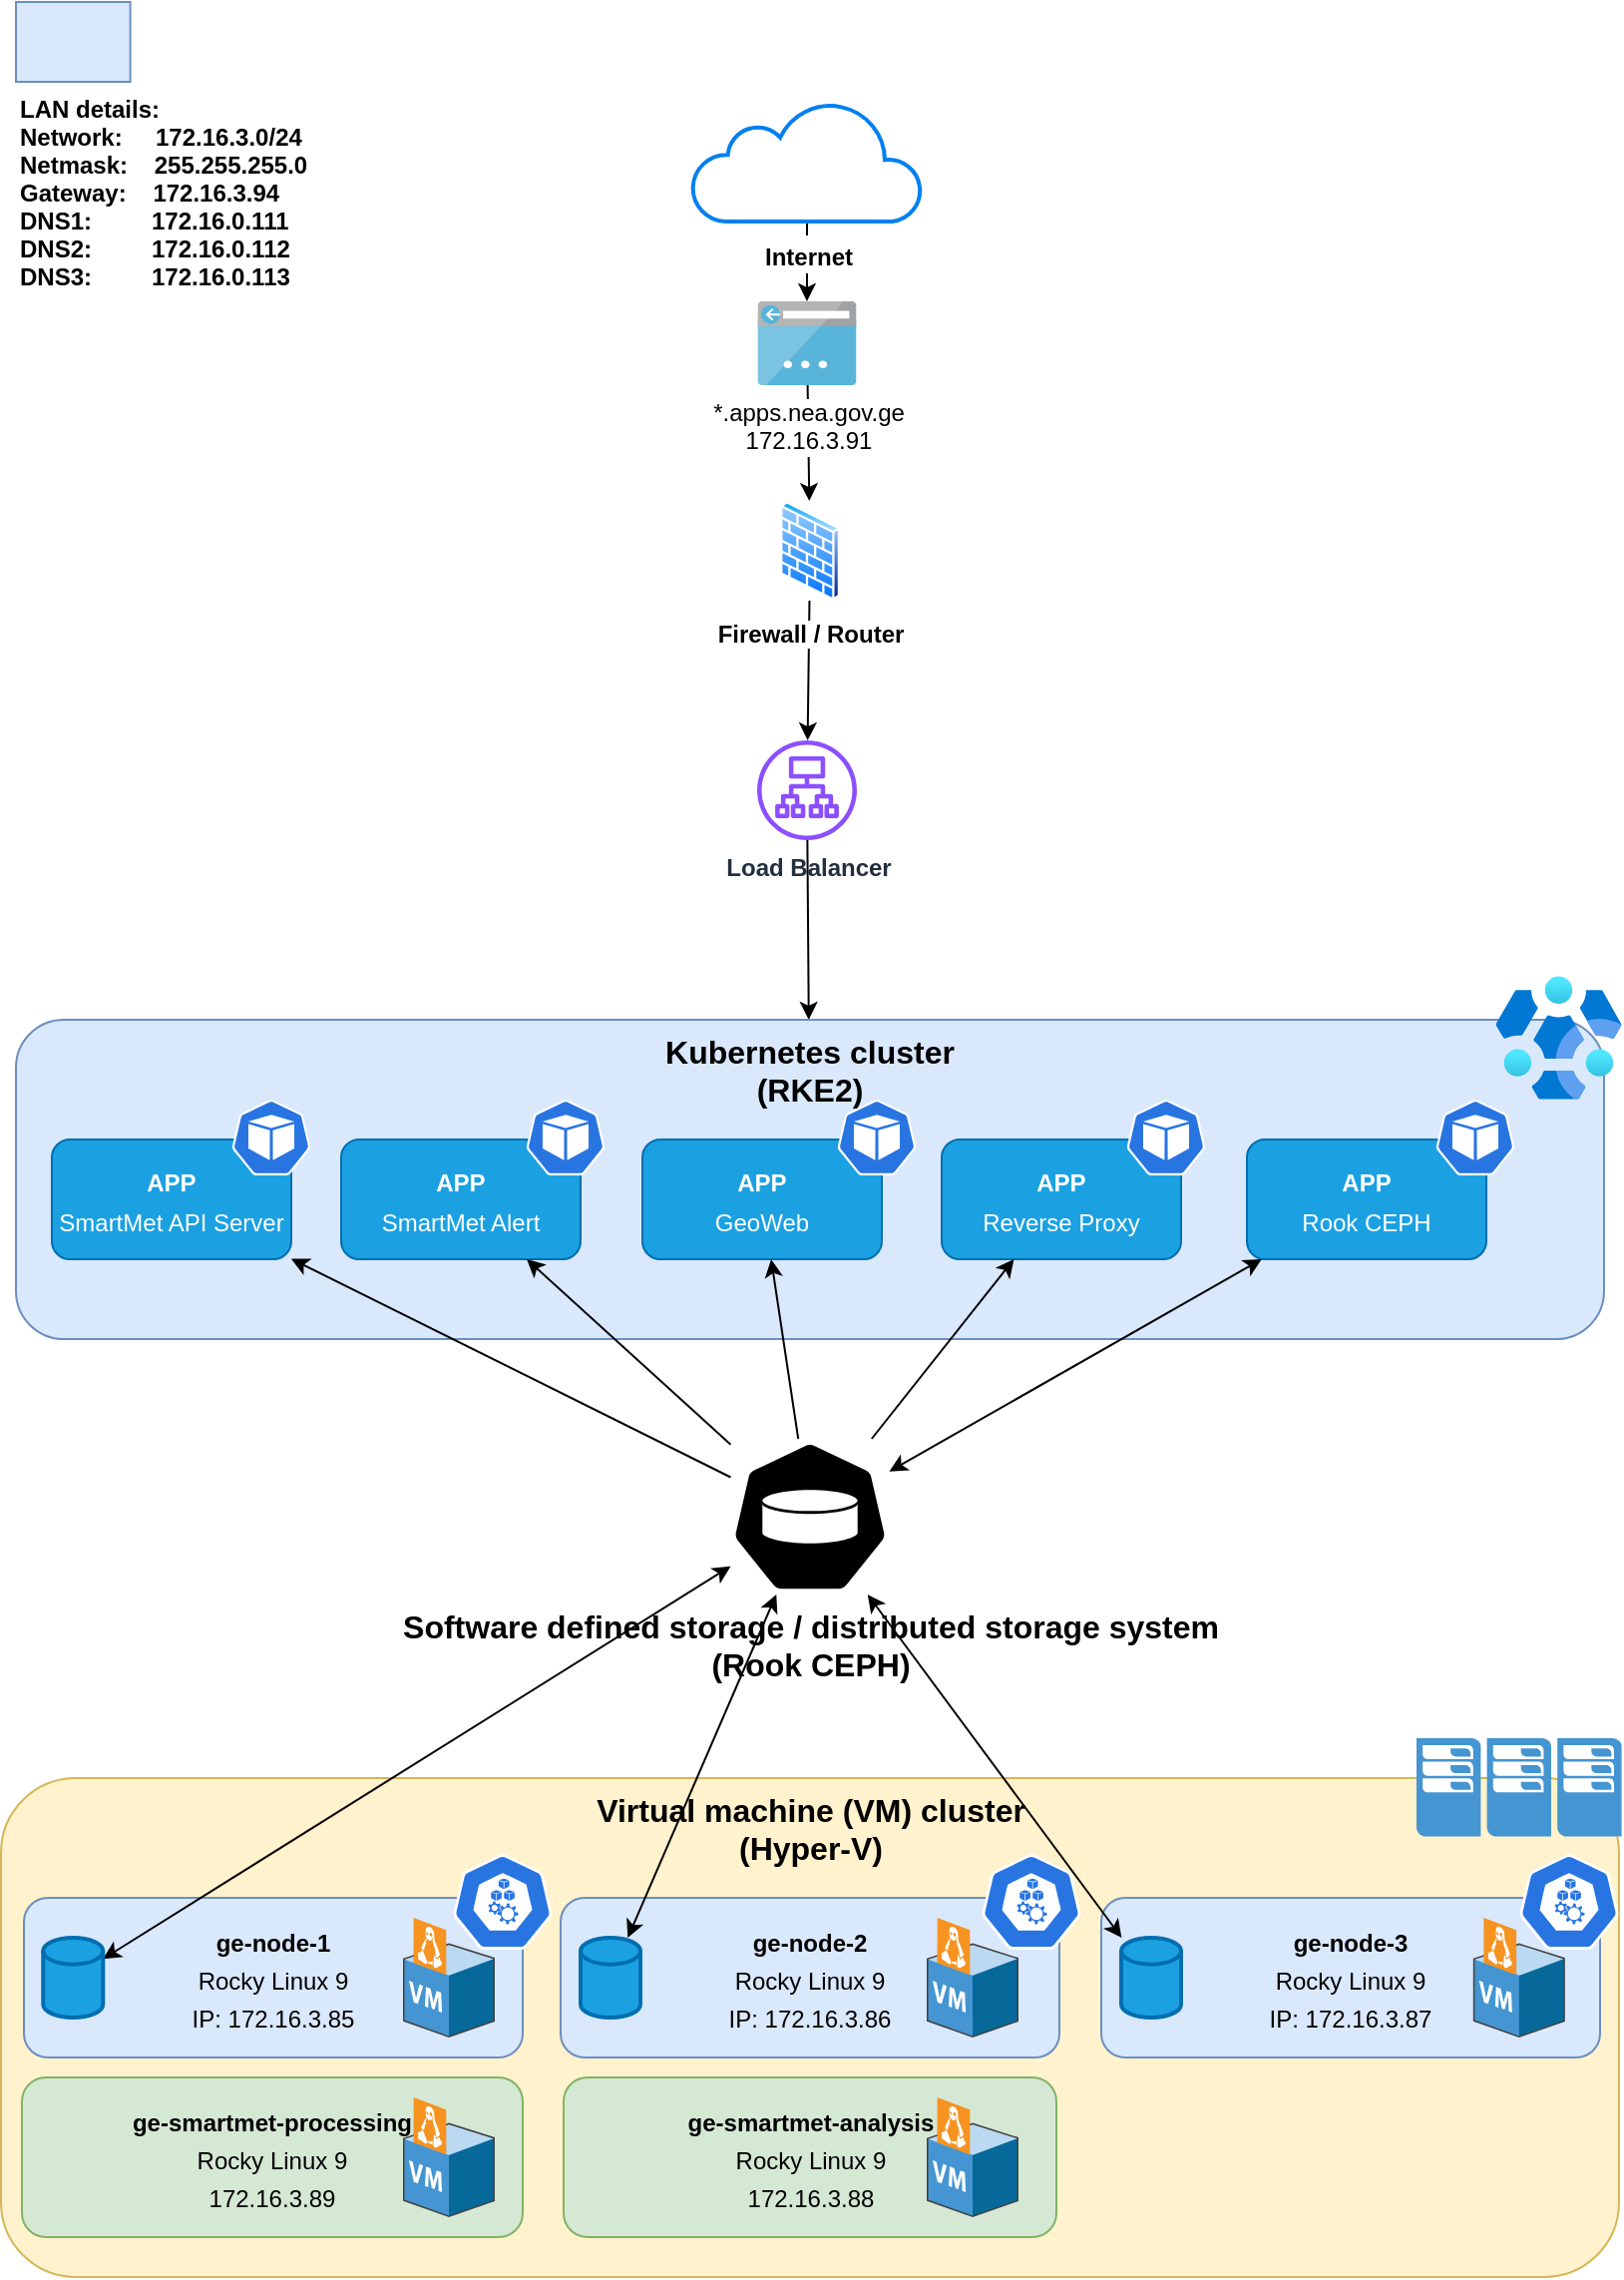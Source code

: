 <mxfile version="28.2.8">
  <diagram name="Page-1" id="Rj1dO5r0o6vdtNth5Kvn">
    <mxGraphModel dx="1135" dy="792" grid="1" gridSize="10" guides="1" tooltips="1" connect="1" arrows="1" fold="1" page="1" pageScale="1" pageWidth="827" pageHeight="1169" math="0" shadow="0">
      <root>
        <mxCell id="0" />
        <mxCell id="1" parent="0" />
        <mxCell id="YwwxYNbH1Q4O6F-gPvWA-10" value="" style="endArrow=classic;html=1;rounded=0;" edge="1" parent="1" source="YwwxYNbH1Q4O6F-gPvWA-21" target="8UoSEGxeWdp93AbzUFEN-13">
          <mxGeometry width="50" height="50" relative="1" as="geometry">
            <mxPoint x="414" y="430" as="sourcePoint" />
            <mxPoint x="580" y="500" as="targetPoint" />
          </mxGeometry>
        </mxCell>
        <mxCell id="YwwxYNbH1Q4O6F-gPvWA-12" value="" style="endArrow=classic;html=1;rounded=0;" edge="1" parent="1" source="EuM4S6Rn1pIJKmvvBv3M-6" target="YwwxYNbH1Q4O6F-gPvWA-54">
          <mxGeometry width="50" height="50" relative="1" as="geometry">
            <mxPoint x="580" y="110" as="sourcePoint" />
            <mxPoint x="412.5" y="180" as="targetPoint" />
          </mxGeometry>
        </mxCell>
        <mxCell id="8UoSEGxeWdp93AbzUFEN-4" value="&lt;div&gt;&lt;font style=&quot;font-size: 16px;&quot;&gt;&lt;b&gt;&lt;font&gt;Virtual machine (VM) cluster&lt;/font&gt;&lt;/b&gt;&lt;/font&gt;&lt;/div&gt;&lt;font style=&quot;font-size: 16px;&quot;&gt;&lt;b&gt;(Hyper-V)&lt;/b&gt;&lt;/font&gt;" style="rounded=1;whiteSpace=wrap;html=1;fillColor=#fff2cc;strokeColor=#d6b656;verticalAlign=top;" parent="1" vertex="1">
          <mxGeometry x="8.5" y="900" width="811" height="250" as="geometry" />
        </mxCell>
        <mxCell id="8UoSEGxeWdp93AbzUFEN-5" value="&lt;div&gt;&lt;font style=&quot;font-size: 12px;&quot;&gt;&lt;b&gt;ge-node-1&lt;/b&gt;&lt;/font&gt;&lt;/div&gt;&lt;div&gt;&lt;font style=&quot;font-size: 12px;&quot;&gt;Rocky Linux 9&lt;/font&gt;&lt;/div&gt;&lt;font style=&quot;font-size: 12px;&quot;&gt;IP: 172.16.3.85&lt;/font&gt;" style="rounded=1;whiteSpace=wrap;html=1;fontSize=16;fillColor=#dae8fc;strokeColor=#6c8ebf;" parent="1" vertex="1">
          <mxGeometry x="20" y="960" width="250" height="80" as="geometry" />
        </mxCell>
        <mxCell id="8UoSEGxeWdp93AbzUFEN-6" value="&lt;div&gt;&lt;font style=&quot;font-size: 12px;&quot;&gt;&lt;b&gt;ge-node-2&lt;/b&gt;&lt;/font&gt;&lt;/div&gt;&lt;div&gt;&lt;font style=&quot;font-size: 12px;&quot;&gt;Rocky Linux 9&lt;/font&gt;&lt;/div&gt;&lt;div&gt;&lt;font style=&quot;font-size: 12px;&quot;&gt;IP: 172.16.3.86&lt;/font&gt;&lt;/div&gt;" style="rounded=1;whiteSpace=wrap;html=1;fontSize=16;fillColor=#dae8fc;strokeColor=#6c8ebf;" parent="1" vertex="1">
          <mxGeometry x="289" y="960" width="250" height="80" as="geometry" />
        </mxCell>
        <mxCell id="8UoSEGxeWdp93AbzUFEN-13" value="&lt;font style=&quot;font-size: 16px;&quot;&gt;&lt;b&gt;Kubernetes cluster&lt;br&gt;(RKE2)&lt;/b&gt;&lt;/font&gt;" style="rounded=1;whiteSpace=wrap;html=1;fillColor=#dae8fc;strokeColor=#6c8ebf;verticalAlign=top;" parent="1" vertex="1">
          <mxGeometry x="16" y="520" width="796" height="160" as="geometry" />
        </mxCell>
        <mxCell id="8UoSEGxeWdp93AbzUFEN-16" value="&lt;div&gt;&lt;b&gt;&lt;font style=&quot;font-size: 12px;&quot;&gt;ge-smartmet-processing&lt;/font&gt;&lt;/b&gt;&lt;/div&gt;&lt;font style=&quot;font-size: 12px;&quot;&gt;Rocky Linux 9&lt;br&gt;&lt;font&gt;172.16.3.89&lt;/font&gt;&lt;/font&gt;" style="rounded=1;whiteSpace=wrap;html=1;fontSize=16;fillColor=#d5e8d4;strokeColor=#82b366;" parent="1" vertex="1">
          <mxGeometry x="19" y="1050" width="251" height="80" as="geometry" />
        </mxCell>
        <mxCell id="8UoSEGxeWdp93AbzUFEN-17" value="&lt;div&gt;&lt;b&gt;&lt;font style=&quot;font-size: 12px;&quot;&gt;ge-smartmet-analysis&lt;/font&gt;&lt;/b&gt;&lt;/div&gt;&lt;font style=&quot;font-size: 12px;&quot;&gt;Rocky Linux 9&lt;br&gt;&lt;font&gt;172.16.3.88&lt;/font&gt;&lt;/font&gt;" style="rounded=1;whiteSpace=wrap;html=1;fontSize=16;fillColor=#d5e8d4;strokeColor=#82b366;" parent="1" vertex="1">
          <mxGeometry x="290.5" y="1050" width="247" height="80" as="geometry" />
        </mxCell>
        <mxCell id="8UoSEGxeWdp93AbzUFEN-20" value="&lt;font style=&quot;font-size: 12px;&quot;&gt;&lt;b&gt;APP&lt;/b&gt;&lt;br&gt;&lt;/font&gt;&lt;div&gt;&lt;font style=&quot;font-size: 12px;&quot;&gt;&lt;font&gt;SmartMet API&amp;nbsp;Server&lt;/font&gt;&lt;/font&gt;&lt;/div&gt;" style="rounded=1;whiteSpace=wrap;html=1;fontSize=16;fillColor=#1ba1e2;strokeColor=#006EAF;fontColor=#ffffff;" parent="1" vertex="1">
          <mxGeometry x="34" y="580" width="120" height="60" as="geometry" />
        </mxCell>
        <mxCell id="8UoSEGxeWdp93AbzUFEN-21" value="&lt;div&gt;&lt;font style=&quot;font-size: 12px;&quot;&gt;&lt;b&gt;APP&lt;/b&gt;&lt;/font&gt;&lt;/div&gt;&lt;font style=&quot;font-size: 12px;&quot;&gt;SmartMet Alert&lt;/font&gt;" style="rounded=1;whiteSpace=wrap;html=1;fontSize=16;fillColor=#1ba1e2;strokeColor=#006EAF;fontColor=#ffffff;" parent="1" vertex="1">
          <mxGeometry x="179" y="580" width="120" height="60" as="geometry" />
        </mxCell>
        <mxCell id="8UoSEGxeWdp93AbzUFEN-22" value="&lt;font style=&quot;font-size: 12px;&quot;&gt;&lt;b&gt;APP&lt;/b&gt;&lt;br&gt;GeoWeb&lt;/font&gt;" style="rounded=1;whiteSpace=wrap;html=1;fontSize=16;fillColor=#1ba1e2;strokeColor=#006EAF;fontColor=#ffffff;" parent="1" vertex="1">
          <mxGeometry x="330" y="580" width="120" height="60" as="geometry" />
        </mxCell>
        <mxCell id="EuM4S6Rn1pIJKmvvBv3M-1" value="" style="sketch=0;html=1;dashed=0;whitespace=wrap;fillColor=#2875E2;strokeColor=#ffffff;points=[[0.005,0.63,0],[0.1,0.2,0],[0.9,0.2,0],[0.5,0,0],[0.995,0.63,0],[0.72,0.99,0],[0.5,1,0],[0.28,0.99,0]];verticalLabelPosition=bottom;align=center;verticalAlign=top;shape=mxgraph.kubernetes.icon;prIcon=pod" parent="1" vertex="1">
          <mxGeometry x="121.5" y="560" width="45" height="38" as="geometry" />
        </mxCell>
        <mxCell id="EuM4S6Rn1pIJKmvvBv3M-2" value="" style="sketch=0;html=1;dashed=0;whitespace=wrap;fillColor=#2875E2;strokeColor=#ffffff;points=[[0.005,0.63,0],[0.1,0.2,0],[0.9,0.2,0],[0.5,0,0],[0.995,0.63,0],[0.72,0.99,0],[0.5,1,0],[0.28,0.99,0]];verticalLabelPosition=bottom;align=center;verticalAlign=top;shape=mxgraph.kubernetes.icon;prIcon=pod" parent="1" vertex="1">
          <mxGeometry x="269" y="560" width="45" height="38" as="geometry" />
        </mxCell>
        <mxCell id="EuM4S6Rn1pIJKmvvBv3M-3" value="" style="sketch=0;html=1;dashed=0;whitespace=wrap;fillColor=#2875E2;strokeColor=#ffffff;points=[[0.005,0.63,0],[0.1,0.2,0],[0.9,0.2,0],[0.5,0,0],[0.995,0.63,0],[0.72,0.99,0],[0.5,1,0],[0.28,0.99,0]];verticalLabelPosition=bottom;align=center;verticalAlign=top;shape=mxgraph.kubernetes.icon;prIcon=pod" parent="1" vertex="1">
          <mxGeometry x="425" y="560" width="45" height="38" as="geometry" />
        </mxCell>
        <mxCell id="EuM4S6Rn1pIJKmvvBv3M-6" value="&lt;div&gt;&lt;b&gt;&lt;font style=&quot;font-size: 12px;&quot;&gt;Internet&lt;/font&gt;&lt;/b&gt;&lt;/div&gt;" style="html=1;verticalLabelPosition=bottom;align=center;labelBackgroundColor=#ffffff;verticalAlign=top;strokeWidth=2;strokeColor=#0080F0;shadow=0;dashed=0;shape=mxgraph.ios7.icons.cloud;fontSize=16;" parent="1" vertex="1">
          <mxGeometry x="355" y="60" width="115" height="60" as="geometry" />
        </mxCell>
        <mxCell id="EuM4S6Rn1pIJKmvvBv3M-18" value="&lt;font style=&quot;font-size: 12px;&quot;&gt;&lt;b&gt;APP&lt;/b&gt;&lt;br&gt;Reverse Proxy&lt;/font&gt;" style="rounded=1;whiteSpace=wrap;html=1;fontSize=16;fillColor=#1ba1e2;strokeColor=#006EAF;fontColor=#ffffff;" parent="1" vertex="1">
          <mxGeometry x="480" y="580" width="120" height="60" as="geometry" />
        </mxCell>
        <mxCell id="YwwxYNbH1Q4O6F-gPvWA-2" value="&lt;font style=&quot;font-size: 12px;&quot;&gt;&lt;b&gt;APP&lt;br&gt;&lt;/b&gt;&lt;/font&gt;&lt;div&gt;&lt;font style=&quot;font-size: 12px;&quot;&gt;Rook CEPH&lt;/font&gt;&lt;/div&gt;" style="rounded=1;whiteSpace=wrap;html=1;fontSize=16;fillColor=#1ba1e2;strokeColor=#006EAF;fontColor=#ffffff;" vertex="1" parent="1">
          <mxGeometry x="633" y="580" width="120" height="60" as="geometry" />
        </mxCell>
        <mxCell id="YwwxYNbH1Q4O6F-gPvWA-8" value="" style="endArrow=classic;html=1;rounded=0;" edge="1" parent="1" source="YwwxYNbH1Q4O6F-gPvWA-19" target="YwwxYNbH1Q4O6F-gPvWA-21">
          <mxGeometry width="50" height="50" relative="1" as="geometry">
            <mxPoint x="414" y="340" as="sourcePoint" />
            <mxPoint x="414" y="370" as="targetPoint" />
          </mxGeometry>
        </mxCell>
        <mxCell id="YwwxYNbH1Q4O6F-gPvWA-14" value="" style="sketch=0;html=1;dashed=0;whitespace=wrap;fillColor=#2875E2;strokeColor=#ffffff;points=[[0.005,0.63,0],[0.1,0.2,0],[0.9,0.2,0],[0.5,0,0],[0.995,0.63,0],[0.72,0.99,0],[0.5,1,0],[0.28,0.99,0]];verticalLabelPosition=bottom;align=center;verticalAlign=top;shape=mxgraph.kubernetes.icon;prIcon=pod" vertex="1" parent="1">
          <mxGeometry x="570" y="560" width="45" height="38" as="geometry" />
        </mxCell>
        <mxCell id="YwwxYNbH1Q4O6F-gPvWA-15" value="" style="sketch=0;html=1;dashed=0;whitespace=wrap;fillColor=#2875E2;strokeColor=#ffffff;points=[[0.005,0.63,0],[0.1,0.2,0],[0.9,0.2,0],[0.5,0,0],[0.995,0.63,0],[0.72,0.99,0],[0.5,1,0],[0.28,0.99,0]];verticalLabelPosition=bottom;align=center;verticalAlign=top;shape=mxgraph.kubernetes.icon;prIcon=pod" vertex="1" parent="1">
          <mxGeometry x="725" y="560" width="45" height="38" as="geometry" />
        </mxCell>
        <mxCell id="YwwxYNbH1Q4O6F-gPvWA-18" value="" style="endArrow=classic;html=1;rounded=0;" edge="1" parent="1" source="YwwxYNbH1Q4O6F-gPvWA-54" target="YwwxYNbH1Q4O6F-gPvWA-19">
          <mxGeometry width="50" height="50" relative="1" as="geometry">
            <mxPoint x="413.04" y="230" as="sourcePoint" />
            <mxPoint x="413.531" y="290" as="targetPoint" />
          </mxGeometry>
        </mxCell>
        <mxCell id="YwwxYNbH1Q4O6F-gPvWA-19" value="&lt;font&gt;&lt;b&gt;Firewall / Router&lt;/b&gt;&lt;/font&gt;" style="image;aspect=fixed;perimeter=ellipsePerimeter;html=1;align=center;shadow=0;dashed=0;spacingTop=3;image=img/lib/active_directory/firewall.svg;" vertex="1" parent="1">
          <mxGeometry x="398.75" y="260" width="30.5" height="50" as="geometry" />
        </mxCell>
        <mxCell id="YwwxYNbH1Q4O6F-gPvWA-22" value="" style="image;aspect=fixed;html=1;points=[];align=center;fontSize=12;image=img/lib/azure2/analytics/HD_Insight_Clusters.svg;" vertex="1" parent="1">
          <mxGeometry x="757.8" y="498" width="63" height="62" as="geometry" />
        </mxCell>
        <mxCell id="YwwxYNbH1Q4O6F-gPvWA-25" value="" style="endArrow=classic;startArrow=classic;html=1;rounded=0;" edge="1" parent="1" source="EuM4S6Rn1pIJKmvvBv3M-12" target="YwwxYNbH1Q4O6F-gPvWA-2">
          <mxGeometry width="50" height="50" relative="1" as="geometry">
            <mxPoint x="630" y="700" as="sourcePoint" />
            <mxPoint x="680" y="650" as="targetPoint" />
          </mxGeometry>
        </mxCell>
        <mxCell id="YwwxYNbH1Q4O6F-gPvWA-26" value="" style="endArrow=classic;html=1;rounded=0;" edge="1" parent="1" source="EuM4S6Rn1pIJKmvvBv3M-12" target="8UoSEGxeWdp93AbzUFEN-20">
          <mxGeometry width="50" height="50" relative="1" as="geometry">
            <mxPoint x="110" y="780" as="sourcePoint" />
            <mxPoint x="160" y="730" as="targetPoint" />
          </mxGeometry>
        </mxCell>
        <mxCell id="YwwxYNbH1Q4O6F-gPvWA-28" value="" style="endArrow=classic;html=1;rounded=0;" edge="1" parent="1" source="EuM4S6Rn1pIJKmvvBv3M-12" target="8UoSEGxeWdp93AbzUFEN-21">
          <mxGeometry width="50" height="50" relative="1" as="geometry">
            <mxPoint x="390" y="700" as="sourcePoint" />
            <mxPoint x="440" y="650" as="targetPoint" />
          </mxGeometry>
        </mxCell>
        <mxCell id="YwwxYNbH1Q4O6F-gPvWA-29" value="" style="endArrow=classic;html=1;rounded=0;" edge="1" parent="1" source="EuM4S6Rn1pIJKmvvBv3M-12" target="8UoSEGxeWdp93AbzUFEN-22">
          <mxGeometry width="50" height="50" relative="1" as="geometry">
            <mxPoint x="390" y="700" as="sourcePoint" />
            <mxPoint x="440" y="650" as="targetPoint" />
          </mxGeometry>
        </mxCell>
        <mxCell id="YwwxYNbH1Q4O6F-gPvWA-30" value="" style="endArrow=classic;html=1;rounded=0;" edge="1" parent="1" source="EuM4S6Rn1pIJKmvvBv3M-12" target="EuM4S6Rn1pIJKmvvBv3M-18">
          <mxGeometry width="50" height="50" relative="1" as="geometry">
            <mxPoint x="390" y="700" as="sourcePoint" />
            <mxPoint x="440" y="650" as="targetPoint" />
          </mxGeometry>
        </mxCell>
        <mxCell id="8UoSEGxeWdp93AbzUFEN-7" value="&lt;div&gt;&lt;b&gt;&lt;font style=&quot;font-size: 12px;&quot;&gt;ge-node-3&lt;/font&gt;&lt;/b&gt;&lt;/div&gt;&lt;div&gt;&lt;font style=&quot;font-size: 12px;&quot;&gt;Rocky Linux 9&lt;/font&gt;&lt;/div&gt;&lt;font style=&quot;font-size: 12px;&quot;&gt;IP: 172.16.3.87&lt;/font&gt;" style="rounded=1;whiteSpace=wrap;html=1;fontSize=16;fillColor=#dae8fc;strokeColor=#6c8ebf;" parent="1" vertex="1">
          <mxGeometry x="560" y="960" width="250" height="80" as="geometry" />
        </mxCell>
        <mxCell id="YwwxYNbH1Q4O6F-gPvWA-34" value="" style="pointerEvents=1;shadow=0;dashed=0;html=1;strokeColor=none;fillColor=#4495D1;labelPosition=center;verticalLabelPosition=bottom;verticalAlign=top;align=center;outlineConnect=0;shape=mxgraph.veeam.cluster;" vertex="1" parent="1">
          <mxGeometry x="718" y="880" width="102.8" height="49.2" as="geometry" />
        </mxCell>
        <mxCell id="8UoSEGxeWdp93AbzUFEN-26" value="" style="sketch=0;html=1;dashed=0;whitespace=wrap;fillColor=#2875E2;strokeColor=#ffffff;points=[[0.005,0.63,0],[0.1,0.2,0],[0.9,0.2,0],[0.5,0,0],[0.995,0.63,0],[0.72,0.99,0],[0.5,1,0],[0.28,0.99,0]];verticalLabelPosition=bottom;align=center;verticalAlign=top;shape=mxgraph.kubernetes.icon;prIcon=node" parent="1" vertex="1">
          <mxGeometry x="769.5" y="938" width="50" height="48" as="geometry" />
        </mxCell>
        <mxCell id="8UoSEGxeWdp93AbzUFEN-27" value="" style="sketch=0;html=1;dashed=0;whitespace=wrap;fillColor=#2875E2;strokeColor=#ffffff;points=[[0.005,0.63,0],[0.1,0.2,0],[0.9,0.2,0],[0.5,0,0],[0.995,0.63,0],[0.72,0.99,0],[0.5,1,0],[0.28,0.99,0]];verticalLabelPosition=bottom;align=center;verticalAlign=top;shape=mxgraph.kubernetes.icon;prIcon=node" parent="1" vertex="1">
          <mxGeometry x="500" y="938" width="50" height="48" as="geometry" />
        </mxCell>
        <mxCell id="8UoSEGxeWdp93AbzUFEN-28" value="" style="sketch=0;html=1;dashed=0;whitespace=wrap;fillColor=#2875E2;strokeColor=#ffffff;points=[[0.005,0.63,0],[0.1,0.2,0],[0.9,0.2,0],[0.5,0,0],[0.995,0.63,0],[0.72,0.99,0],[0.5,1,0],[0.28,0.99,0]];verticalLabelPosition=bottom;align=center;verticalAlign=top;shape=mxgraph.kubernetes.icon;prIcon=node" parent="1" vertex="1">
          <mxGeometry x="235" y="938" width="50" height="48" as="geometry" />
        </mxCell>
        <mxCell id="EuM4S6Rn1pIJKmvvBv3M-12" value="&lt;div&gt;&lt;font style=&quot;font-size: 16px;&quot;&gt;&lt;b&gt;Software defined storage / distributed storage system&lt;/b&gt;&lt;/font&gt;&lt;/div&gt;&lt;div&gt;&lt;font style=&quot;font-size: 16px;&quot;&gt;&lt;b&gt;(Rook CEPH)&lt;/b&gt;&lt;/font&gt;&lt;/div&gt;" style="sketch=0;html=1;dashed=0;whitespace=wrap;fillColor=#000000;strokeColor=#ffffff;points=[[0.005,0.63,0],[0.1,0.2,0],[0.9,0.2,0],[0.5,0,0],[0.995,0.63,0],[0.72,0.99,0],[0.5,1,0],[0.28,0.99,0]];verticalLabelPosition=bottom;align=center;verticalAlign=top;shape=mxgraph.kubernetes.icon;prIcon=vol" parent="1" vertex="1">
          <mxGeometry x="374.25" y="730" width="79.5" height="78" as="geometry" />
        </mxCell>
        <mxCell id="YwwxYNbH1Q4O6F-gPvWA-44" value="" style="shadow=0;dashed=0;html=1;labelPosition=center;verticalLabelPosition=bottom;verticalAlign=top;align=center;outlineConnect=0;shape=mxgraph.veeam.3d.vm_linux;" vertex="1" parent="1">
          <mxGeometry x="210" y="970" width="46" height="60" as="geometry" />
        </mxCell>
        <mxCell id="YwwxYNbH1Q4O6F-gPvWA-45" value="" style="shadow=0;dashed=0;html=1;labelPosition=center;verticalLabelPosition=bottom;verticalAlign=top;align=center;outlineConnect=0;shape=mxgraph.veeam.3d.vm_linux;" vertex="1" parent="1">
          <mxGeometry x="746.4" y="970" width="46" height="60" as="geometry" />
        </mxCell>
        <mxCell id="YwwxYNbH1Q4O6F-gPvWA-46" value="" style="shadow=0;dashed=0;html=1;labelPosition=center;verticalLabelPosition=bottom;verticalAlign=top;align=center;outlineConnect=0;shape=mxgraph.veeam.3d.vm_linux;" vertex="1" parent="1">
          <mxGeometry x="472.5" y="970" width="46" height="60" as="geometry" />
        </mxCell>
        <mxCell id="YwwxYNbH1Q4O6F-gPvWA-47" value="" style="shadow=0;dashed=0;html=1;labelPosition=center;verticalLabelPosition=bottom;verticalAlign=top;align=center;outlineConnect=0;shape=mxgraph.veeam.3d.vm_linux;" vertex="1" parent="1">
          <mxGeometry x="210" y="1060" width="46" height="60" as="geometry" />
        </mxCell>
        <mxCell id="YwwxYNbH1Q4O6F-gPvWA-48" value="" style="shadow=0;dashed=0;html=1;labelPosition=center;verticalLabelPosition=bottom;verticalAlign=top;align=center;outlineConnect=0;shape=mxgraph.veeam.3d.vm_linux;" vertex="1" parent="1">
          <mxGeometry x="472.5" y="1060" width="46" height="60" as="geometry" />
        </mxCell>
        <mxCell id="YwwxYNbH1Q4O6F-gPvWA-49" value="LAN details:&#xa;Network:     172.16.3.0/24&#xa;Netmask:    255.255.255.0&#xa;Gateway:    172.16.3.94&#xa;DNS1:         172.16.0.111&#xa;DNS2:         172.16.0.112&#xa;DNS3:         172.16.0.113" style="shape=mxgraph.networks2.icon;aspect=fixed;fillColor=#dae8fc;strokeColor=#6c8ebf;network2IconShadow=1;network2bgFillColor=none;labelPosition=center;verticalLabelPosition=bottom;align=left;verticalAlign=top;network2Icon=mxgraph.networks2.lan;network2IconYOffset=0.056;network2IconW=1.083;network2IconH=0.756;fontStyle=1" vertex="1" parent="1">
          <mxGeometry x="16" y="10" width="57.29" height="40" as="geometry" />
        </mxCell>
        <mxCell id="YwwxYNbH1Q4O6F-gPvWA-54" value="&lt;div&gt;*.apps.nea.gov.ge&lt;/div&gt;&lt;div&gt;172.16.3.91&lt;/div&gt;" style="image;sketch=0;aspect=fixed;html=1;points=[];align=center;fontSize=12;image=img/lib/mscae/App_Service_IPAddress.svg;" vertex="1" parent="1">
          <mxGeometry x="387.5" y="160" width="50" height="42" as="geometry" />
        </mxCell>
        <mxCell id="YwwxYNbH1Q4O6F-gPvWA-21" value="&lt;b&gt;Load Balancer&lt;/b&gt;" style="sketch=0;outlineConnect=0;fontColor=#232F3E;gradientColor=none;fillColor=#8C4FFF;strokeColor=none;dashed=0;verticalLabelPosition=bottom;verticalAlign=top;align=center;html=1;fontSize=12;fontStyle=0;aspect=fixed;pointerEvents=1;shape=mxgraph.aws4.application_load_balancer;" vertex="1" parent="1">
          <mxGeometry x="387.5" y="380" width="50" height="50" as="geometry" />
        </mxCell>
        <mxCell id="YwwxYNbH1Q4O6F-gPvWA-56" value="" style="endArrow=classic;startArrow=classic;html=1;rounded=0;" edge="1" parent="1" source="YwwxYNbH1Q4O6F-gPvWA-67" target="EuM4S6Rn1pIJKmvvBv3M-12">
          <mxGeometry width="50" height="50" relative="1" as="geometry">
            <mxPoint x="214" y="880" as="sourcePoint" />
            <mxPoint x="264" y="830" as="targetPoint" />
          </mxGeometry>
        </mxCell>
        <mxCell id="YwwxYNbH1Q4O6F-gPvWA-57" value="" style="endArrow=classic;startArrow=classic;html=1;rounded=0;" edge="1" parent="1" source="YwwxYNbH1Q4O6F-gPvWA-65" target="EuM4S6Rn1pIJKmvvBv3M-12">
          <mxGeometry width="50" height="50" relative="1" as="geometry">
            <mxPoint x="633" y="850" as="sourcePoint" />
            <mxPoint x="560" y="780" as="targetPoint" />
          </mxGeometry>
        </mxCell>
        <mxCell id="YwwxYNbH1Q4O6F-gPvWA-58" value="" style="endArrow=classic;startArrow=classic;html=1;rounded=0;" edge="1" parent="1" source="YwwxYNbH1Q4O6F-gPvWA-66" target="EuM4S6Rn1pIJKmvvBv3M-12">
          <mxGeometry width="50" height="50" relative="1" as="geometry">
            <mxPoint x="690" y="780" as="sourcePoint" />
            <mxPoint x="740" y="730" as="targetPoint" />
          </mxGeometry>
        </mxCell>
        <mxCell id="YwwxYNbH1Q4O6F-gPvWA-65" value="" style="strokeWidth=2;html=1;shape=mxgraph.flowchart.database;whiteSpace=wrap;fillColor=#1ba1e2;fontColor=#ffffff;strokeColor=#006EAF;" vertex="1" parent="1">
          <mxGeometry x="570" y="980" width="30" height="40" as="geometry" />
        </mxCell>
        <mxCell id="YwwxYNbH1Q4O6F-gPvWA-66" value="" style="strokeWidth=2;html=1;shape=mxgraph.flowchart.database;whiteSpace=wrap;fillColor=#1ba1e2;fontColor=#ffffff;strokeColor=#006EAF;" vertex="1" parent="1">
          <mxGeometry x="299" y="980" width="30" height="40" as="geometry" />
        </mxCell>
        <mxCell id="YwwxYNbH1Q4O6F-gPvWA-67" value="" style="strokeWidth=2;html=1;shape=mxgraph.flowchart.database;whiteSpace=wrap;fillColor=#1ba1e2;fontColor=#ffffff;strokeColor=#006EAF;" vertex="1" parent="1">
          <mxGeometry x="29.64" y="980" width="30" height="40" as="geometry" />
        </mxCell>
      </root>
    </mxGraphModel>
  </diagram>
</mxfile>
